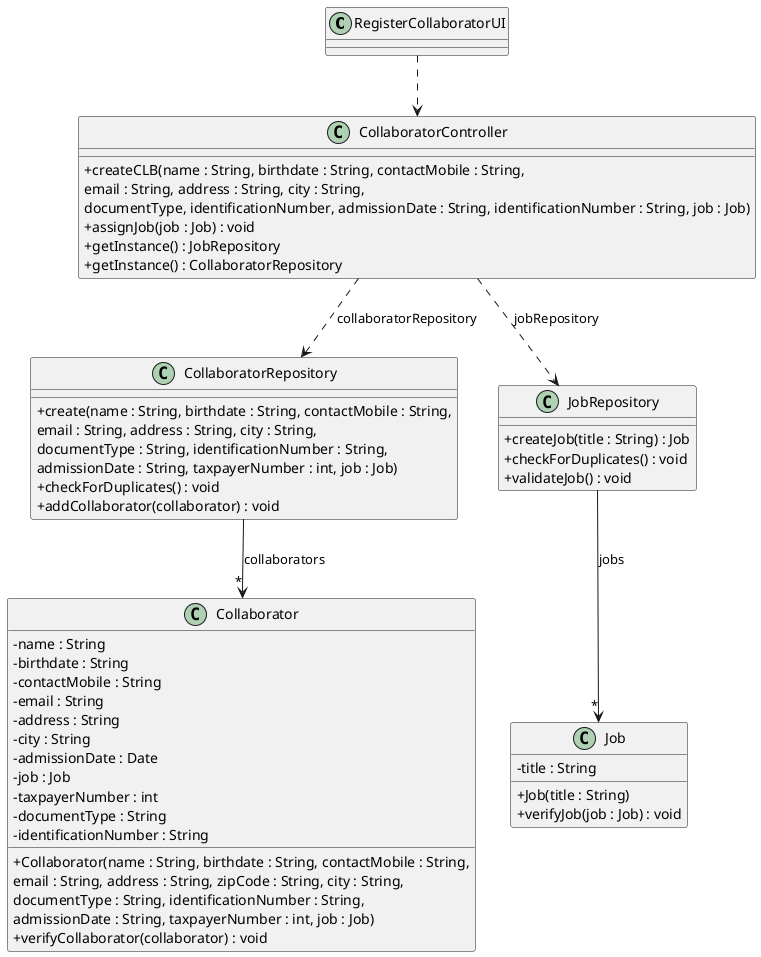 @startuml
skinparam packageStyle rectangle
skinparam shadowing false
skinparam linetype polyline


skinparam classAttributeIconSize 0

'left to right direction

class RegisterCollaboratorUI {
}

class CollaboratorController {
    + createCLB(name : String, birthdate : String, contactMobile : String,\nemail : String, address : String, city : String,\ndocumentType, identificationNumber, admissionDate : String, identificationNumber : String, job : Job)
    + assignJob(job : Job) : void
    + getInstance() : JobRepository
    + getInstance() : CollaboratorRepository

}


class CollaboratorRepository {
    + create(name : String, birthdate : String, contactMobile : String,\nemail : String, address : String, city : String,\ndocumentType : String, identificationNumber : String, \nadmissionDate : String, taxpayerNumber : int, job : Job)
    + checkForDuplicates() : void
    + addCollaborator(collaborator) : void

}

class JobRepository {
    +createJob(title : String) : Job
    +checkForDuplicates() : void
    +validateJob() : void
}

class Collaborator {
    - name : String
    - birthdate : String
    - contactMobile : String
    - email : String
    - address : String
    - city : String
    - admissionDate : Date
    - job : Job
    - taxpayerNumber : int
    + Collaborator(name : String, birthdate : String, contactMobile : String,\nemail : String, address : String, zipCode : String, city : String,\ndocumentType : String, identificationNumber : String, \nadmissionDate : String, taxpayerNumber : int, job : Job)
    + verifyCollaborator(collaborator) : void
    - documentType : String
    - identificationNumber : String
}

class Job {
    - title : String
    + Job(title : String)
    +verifyJob(job : Job) : void
}



RegisterCollaboratorUI ..> CollaboratorController


CollaboratorRepository --> "*" Collaborator : collaborators
CollaboratorController ..> CollaboratorRepository : collaboratorRepository
CollaboratorController ..> JobRepository : jobRepository
JobRepository --> "*" Job : jobs


@enduml